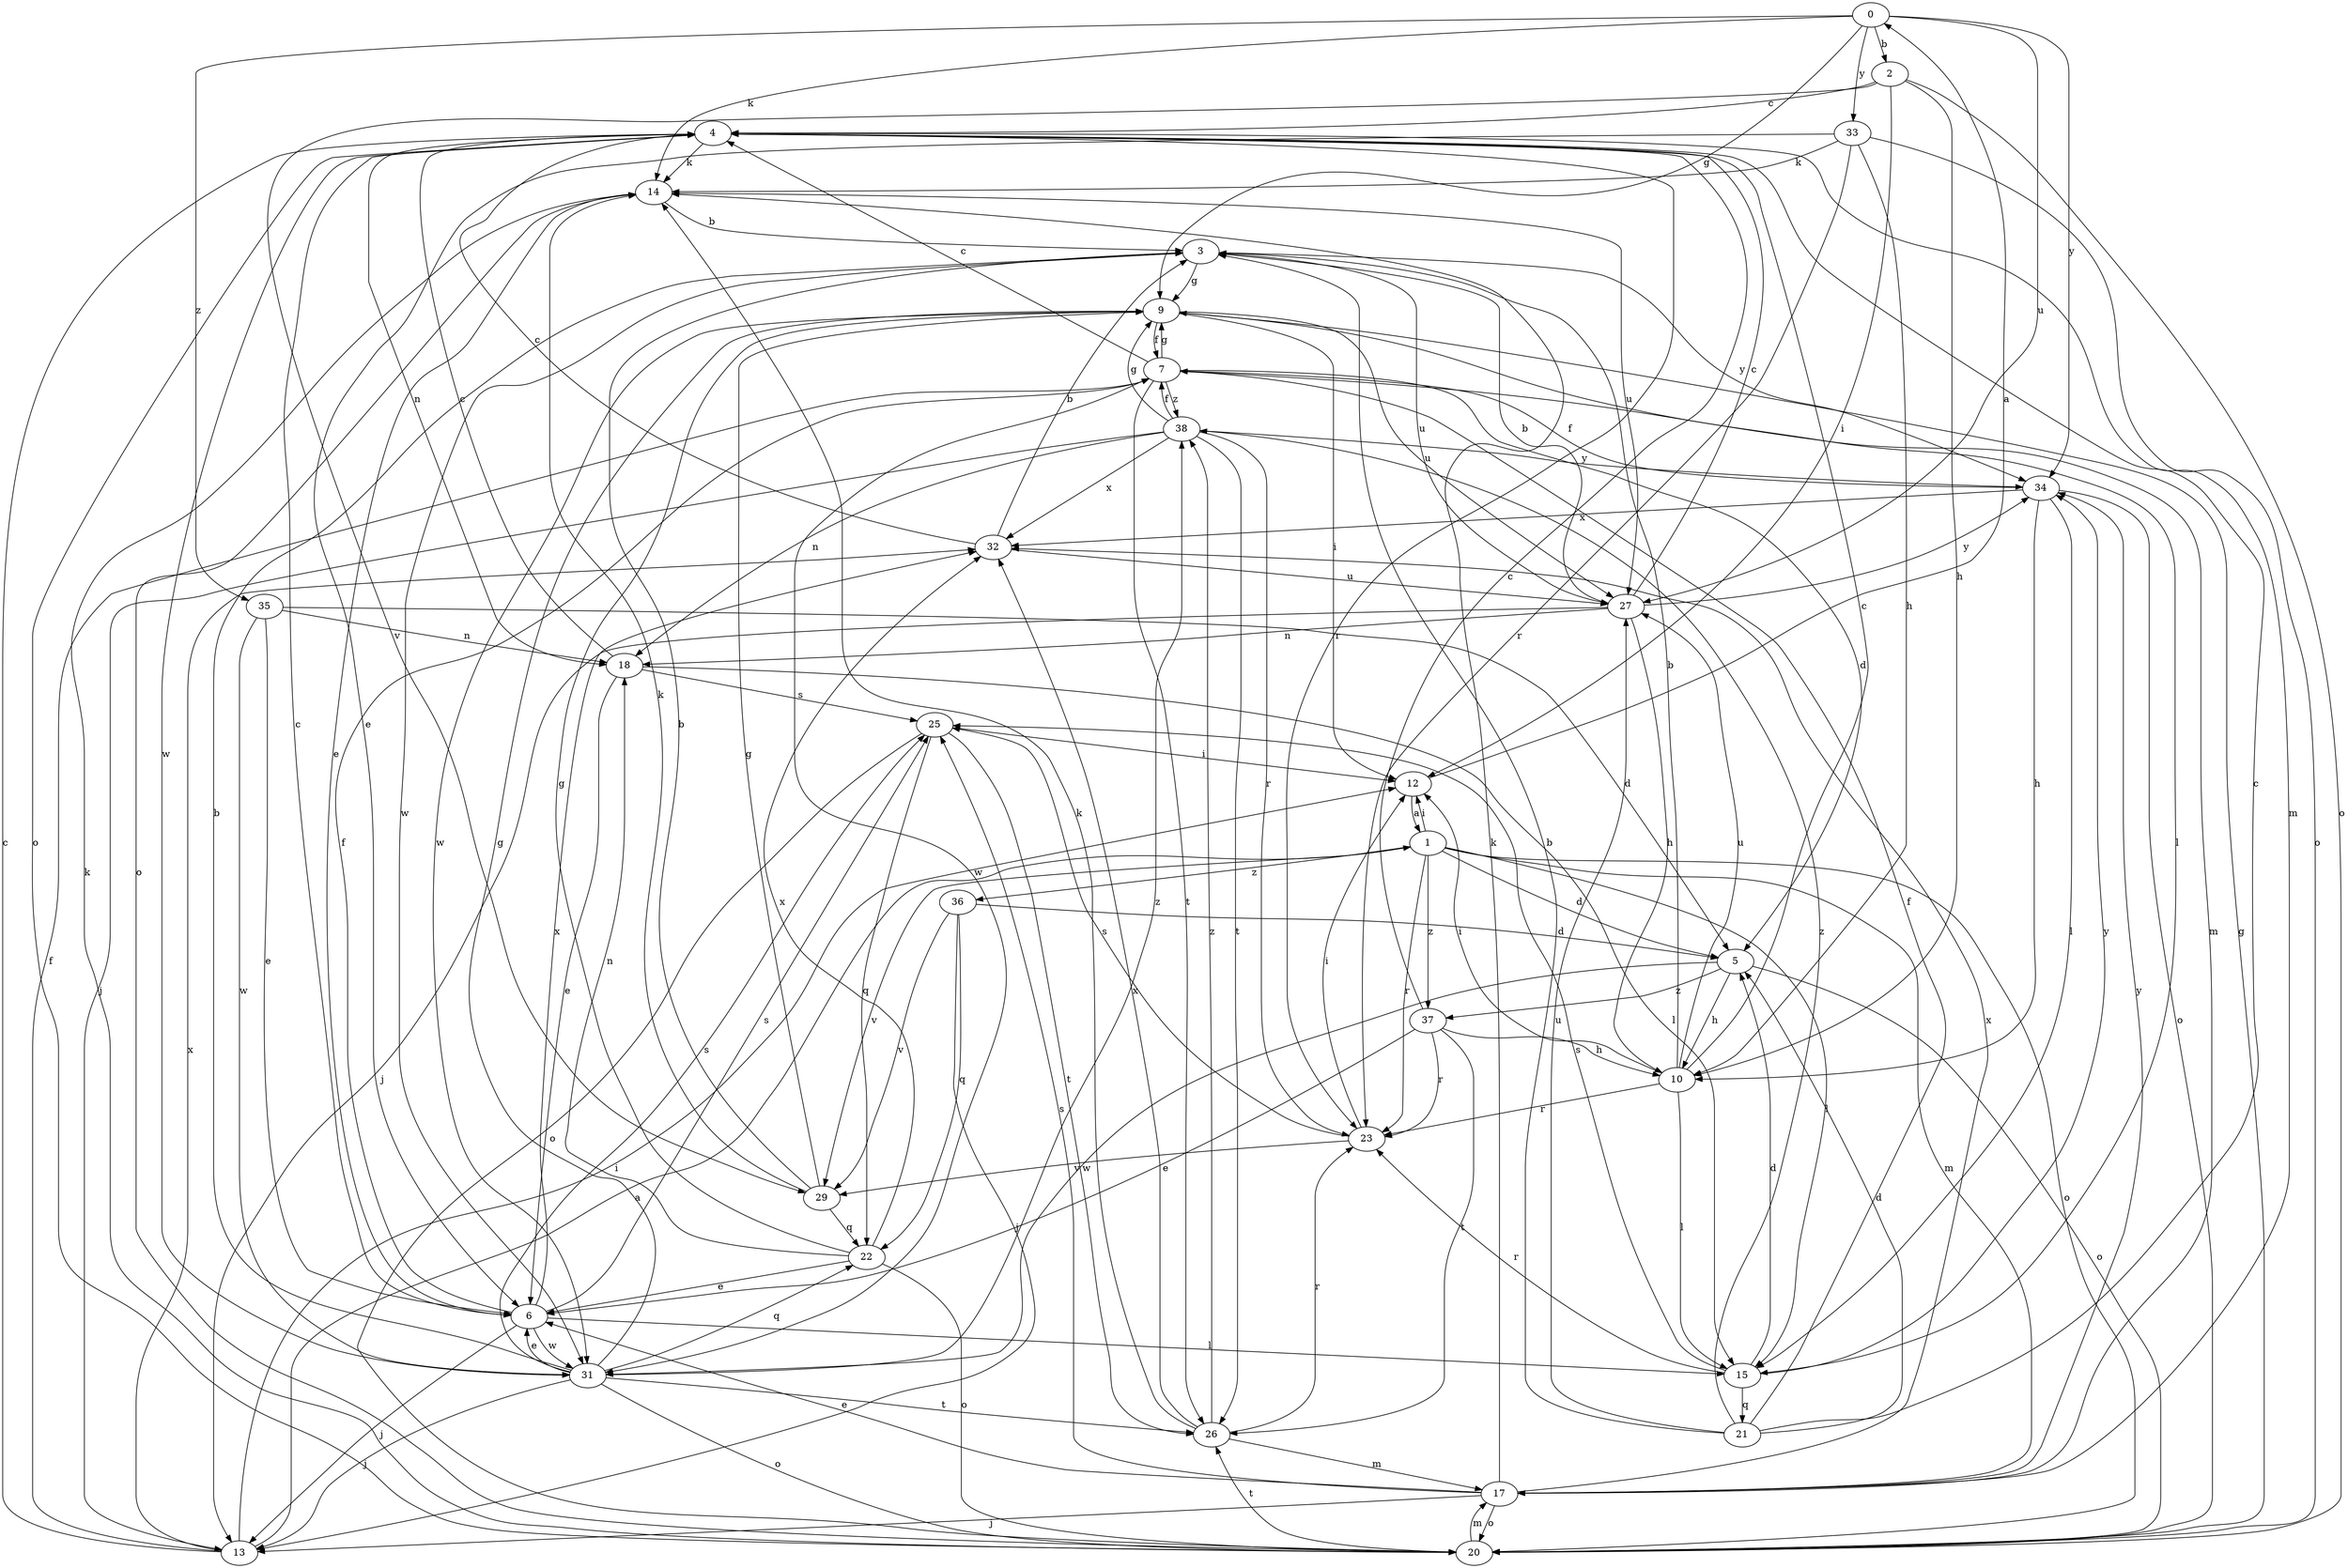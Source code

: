 strict digraph  {
0;
1;
2;
3;
4;
5;
6;
7;
9;
10;
12;
13;
14;
15;
17;
18;
20;
21;
22;
23;
25;
26;
27;
29;
31;
32;
33;
34;
35;
36;
37;
38;
0 -> 2  [label=b];
0 -> 9  [label=g];
0 -> 14  [label=k];
0 -> 27  [label=u];
0 -> 33  [label=y];
0 -> 34  [label=y];
0 -> 35  [label=z];
1 -> 5  [label=d];
1 -> 12  [label=i];
1 -> 15  [label=l];
1 -> 17  [label=m];
1 -> 20  [label=o];
1 -> 23  [label=r];
1 -> 29  [label=v];
1 -> 36  [label=z];
1 -> 37  [label=z];
2 -> 4  [label=c];
2 -> 10  [label=h];
2 -> 12  [label=i];
2 -> 20  [label=o];
2 -> 29  [label=v];
3 -> 9  [label=g];
3 -> 27  [label=u];
3 -> 31  [label=w];
3 -> 34  [label=y];
4 -> 14  [label=k];
4 -> 17  [label=m];
4 -> 18  [label=n];
4 -> 20  [label=o];
4 -> 23  [label=r];
4 -> 31  [label=w];
5 -> 10  [label=h];
5 -> 20  [label=o];
5 -> 31  [label=w];
5 -> 37  [label=z];
6 -> 4  [label=c];
6 -> 7  [label=f];
6 -> 13  [label=j];
6 -> 15  [label=l];
6 -> 25  [label=s];
6 -> 31  [label=w];
6 -> 32  [label=x];
7 -> 4  [label=c];
7 -> 5  [label=d];
7 -> 9  [label=g];
7 -> 17  [label=m];
7 -> 26  [label=t];
7 -> 31  [label=w];
7 -> 38  [label=z];
9 -> 7  [label=f];
9 -> 12  [label=i];
9 -> 15  [label=l];
9 -> 27  [label=u];
9 -> 31  [label=w];
10 -> 3  [label=b];
10 -> 4  [label=c];
10 -> 12  [label=i];
10 -> 15  [label=l];
10 -> 23  [label=r];
10 -> 27  [label=u];
12 -> 0  [label=a];
12 -> 1  [label=a];
13 -> 1  [label=a];
13 -> 4  [label=c];
13 -> 7  [label=f];
13 -> 12  [label=i];
13 -> 32  [label=x];
14 -> 3  [label=b];
14 -> 6  [label=e];
14 -> 20  [label=o];
14 -> 27  [label=u];
15 -> 5  [label=d];
15 -> 21  [label=q];
15 -> 23  [label=r];
15 -> 25  [label=s];
15 -> 34  [label=y];
17 -> 6  [label=e];
17 -> 13  [label=j];
17 -> 14  [label=k];
17 -> 20  [label=o];
17 -> 25  [label=s];
17 -> 32  [label=x];
17 -> 34  [label=y];
18 -> 4  [label=c];
18 -> 6  [label=e];
18 -> 15  [label=l];
18 -> 25  [label=s];
20 -> 9  [label=g];
20 -> 14  [label=k];
20 -> 17  [label=m];
20 -> 26  [label=t];
21 -> 3  [label=b];
21 -> 4  [label=c];
21 -> 5  [label=d];
21 -> 7  [label=f];
21 -> 27  [label=u];
21 -> 38  [label=z];
22 -> 6  [label=e];
22 -> 9  [label=g];
22 -> 18  [label=n];
22 -> 20  [label=o];
22 -> 32  [label=x];
23 -> 12  [label=i];
23 -> 25  [label=s];
23 -> 29  [label=v];
25 -> 12  [label=i];
25 -> 20  [label=o];
25 -> 22  [label=q];
25 -> 26  [label=t];
26 -> 14  [label=k];
26 -> 17  [label=m];
26 -> 23  [label=r];
26 -> 32  [label=x];
26 -> 38  [label=z];
27 -> 3  [label=b];
27 -> 4  [label=c];
27 -> 10  [label=h];
27 -> 13  [label=j];
27 -> 18  [label=n];
27 -> 34  [label=y];
29 -> 3  [label=b];
29 -> 9  [label=g];
29 -> 14  [label=k];
29 -> 22  [label=q];
31 -> 3  [label=b];
31 -> 6  [label=e];
31 -> 9  [label=g];
31 -> 13  [label=j];
31 -> 20  [label=o];
31 -> 22  [label=q];
31 -> 25  [label=s];
31 -> 26  [label=t];
31 -> 38  [label=z];
32 -> 3  [label=b];
32 -> 4  [label=c];
32 -> 27  [label=u];
33 -> 6  [label=e];
33 -> 10  [label=h];
33 -> 14  [label=k];
33 -> 20  [label=o];
33 -> 23  [label=r];
34 -> 7  [label=f];
34 -> 10  [label=h];
34 -> 15  [label=l];
34 -> 20  [label=o];
34 -> 32  [label=x];
35 -> 5  [label=d];
35 -> 6  [label=e];
35 -> 18  [label=n];
35 -> 31  [label=w];
36 -> 5  [label=d];
36 -> 13  [label=j];
36 -> 22  [label=q];
36 -> 29  [label=v];
37 -> 4  [label=c];
37 -> 6  [label=e];
37 -> 10  [label=h];
37 -> 23  [label=r];
37 -> 26  [label=t];
38 -> 7  [label=f];
38 -> 9  [label=g];
38 -> 13  [label=j];
38 -> 18  [label=n];
38 -> 23  [label=r];
38 -> 26  [label=t];
38 -> 32  [label=x];
38 -> 34  [label=y];
}
